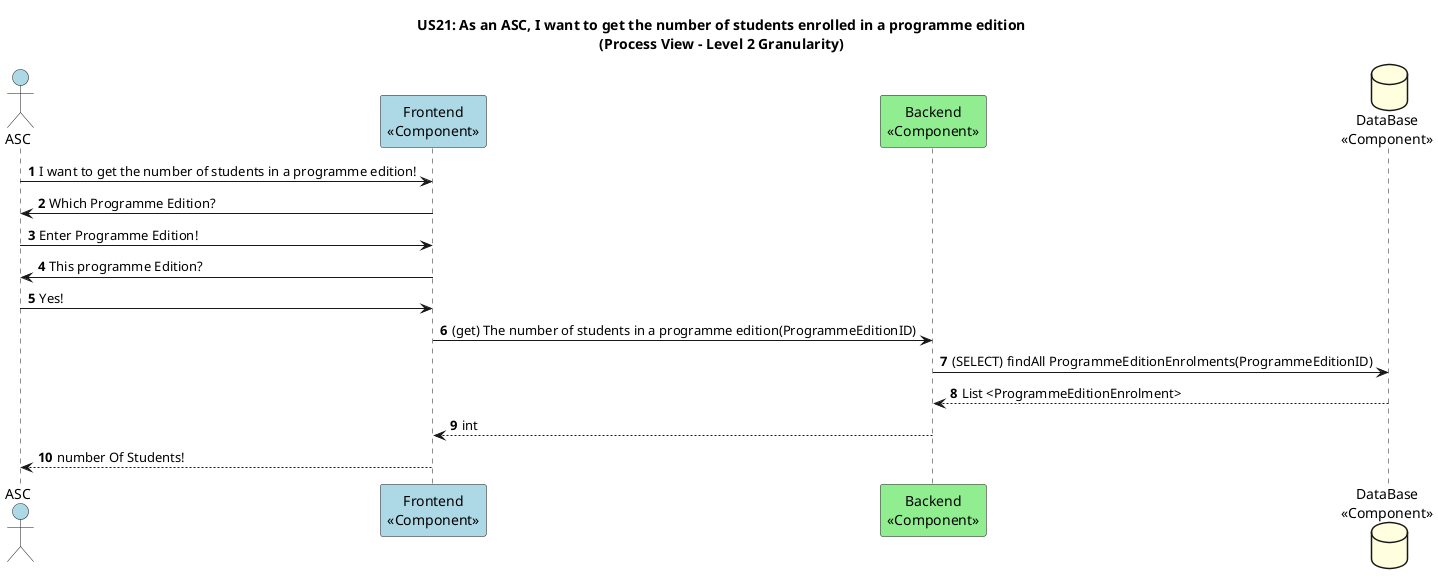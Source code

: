 @startuml

title US21: As an ASC, I want to get the number of students enrolled in a programme edition\n(Process View - Level 2 Granularity)
autonumber

actor ASC #lightblue
participant Frontend as "Frontend\n<<Component>>" #lightblue
participant Backend as "Backend\n<<Component>>" #lightgreen
dataBase  DB as "DataBase\n<<Component>>" #lightyellow
ASC -> Frontend: I want to get the number of students in a programme edition!
Frontend -> ASC: Which Programme Edition?
ASC -> Frontend: Enter Programme Edition!
Frontend -> ASC:This programme Edition?
ASC -> Frontend:Yes!
Frontend ->Backend:(get) The number of students in a programme edition(ProgrammeEditionID)
Backend -> DB:(SELECT) findAll ProgrammeEditionEnrolments(ProgrammeEditionID)
DB-->Backend:List <ProgrammeEditionEnrolment>
Backend--> Frontend:int
Frontend-->ASC:number Of Students!
@enduml
